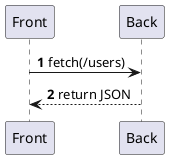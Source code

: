 @startuml
'https://plantuml.com/sequence-diagram

autonumber

Front -> Back: fetch(/users)
Back --> Front: return JSON


@enduml